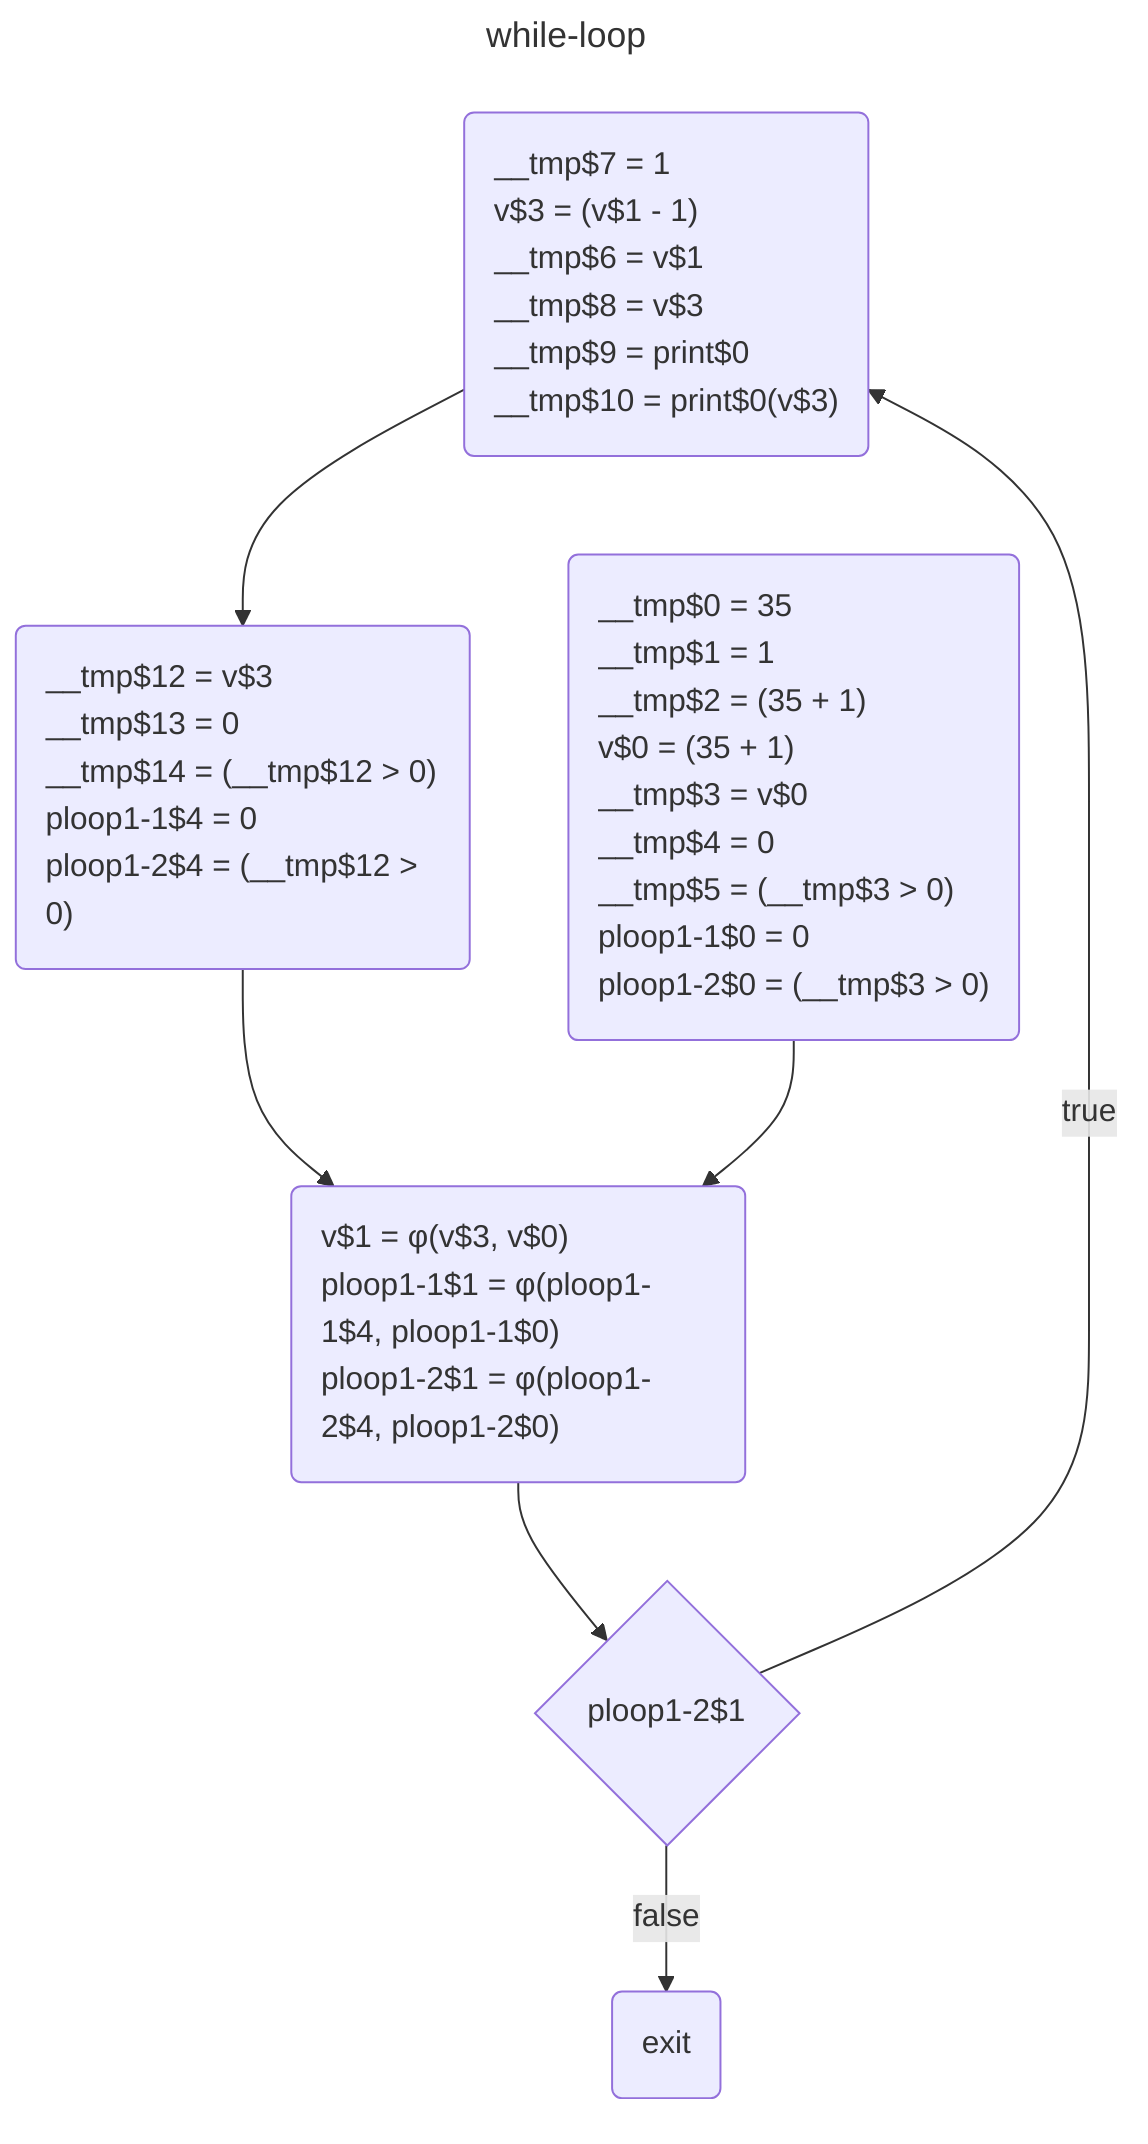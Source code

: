 ---
title: while-loop
---
flowchart TD
	while_body$9("__tmp$7 = 1<br>v$3 = (v$1 - 1)<br>__tmp$6 = v$1<br>__tmp$8 = v$3<br>__tmp$9 = print$0<br>__tmp$10 = print$0(v$3)"):::defstyle
	cond$8{"ploop1-2$1"}:::defstyle
	null$10("__tmp$12 = v$3<br>__tmp$13 = 0<br>__tmp$14 = (__tmp$12 > 0)<br>ploop1-1$4 = 0<br>ploop1-2$4 = (__tmp$12 > 0)"):::defstyle
	while_exit$11("exit"):::defstyle
	entry$6("__tmp$0 = 35<br>__tmp$1 = 1<br>__tmp$2 = (35 + 1)<br>v$0 = (35 + 1)<br>__tmp$3 = v$0<br>__tmp$4 = 0<br>__tmp$5 = (__tmp$3 > 0)<br>ploop1-1$0 = 0<br>ploop1-2$0 = (__tmp$3 > 0)"):::defstyle
	while_start$7("v$1 = φ(v$3, v$0)<br>ploop1-1$1 = φ(ploop1-1$4, ploop1-1$0)<br>ploop1-2$1 = φ(ploop1-2$4, ploop1-2$0)"):::defstyle
	while_start$7 -->  cond$8
	null$10 -->  while_start$7
	while_body$9 -->  null$10
	cond$8 --> |"true"| while_body$9
	cond$8 --> |"false"| while_exit$11
	entry$6 -->  while_start$7
classDef defstyle text-align: left;